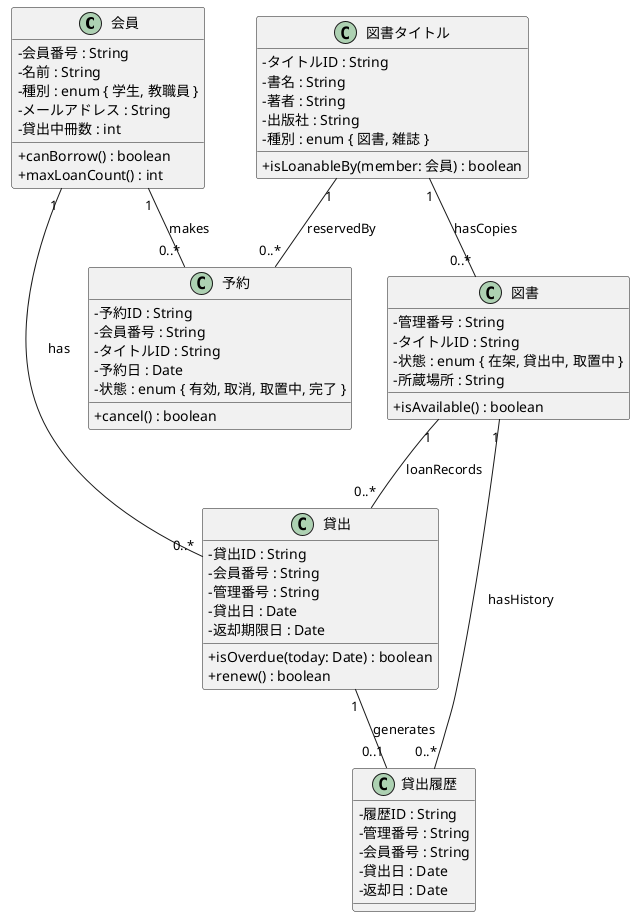 @startuml kouka2_library
skinparam classAttributeIconSize 0

class 会員 {
  - 会員番号 : String
  - 名前 : String
  - 種別 : enum { 学生, 教職員 }
  - メールアドレス : String
  - 貸出中冊数 : int
  + canBorrow() : boolean
  + maxLoanCount() : int
}

class 図書タイトル {
  - タイトルID : String
  - 書名 : String
  - 著者 : String
  - 出版社 : String
  - 種別 : enum { 図書, 雑誌 }
  + isLoanableBy(member: 会員) : boolean
}

class 図書 {
  ' 本1冊を表す（所蔵単位）
  - 管理番号 : String
  - タイトルID : String
  - 状態 : enum { 在架, 貸出中, 取置中 }
  - 所蔵場所 : String
  + isAvailable() : boolean
}

class 貸出 {
  - 貸出ID : String
  - 会員番号 : String
  - 管理番号 : String
  - 貸出日 : Date
  - 返却期限日 : Date
  + isOverdue(today: Date) : boolean
  + renew() : boolean
}

class 予約 {
  - 予約ID : String
  - 会員番号 : String
  - タイトルID : String
  - 予約日 : Date
  - 状態 : enum { 有効, 取消, 取置中, 完了 }
  + cancel() : boolean
}

class 貸出履歴 {
  - 履歴ID : String
  - 管理番号 : String
  - 会員番号 : String
  - 貸出日 : Date
  - 返却日 : Date
}

' 関連
会員 "1" -- "0..*" 貸出 : has
会員 "1" -- "0..*" 予約 : makes
図書タイトル "1" -- "0..*" 図書 : hasCopies
図書タイトル "1" -- "0..*" 予約 : reservedBy
図書 "1" -- "0..*" 貸出 : loanRecords
図書 "1" -- "0..*" 貸出履歴 : hasHistory
貸出 "1" -- "0..1" 貸出履歴 : generates

@enduml